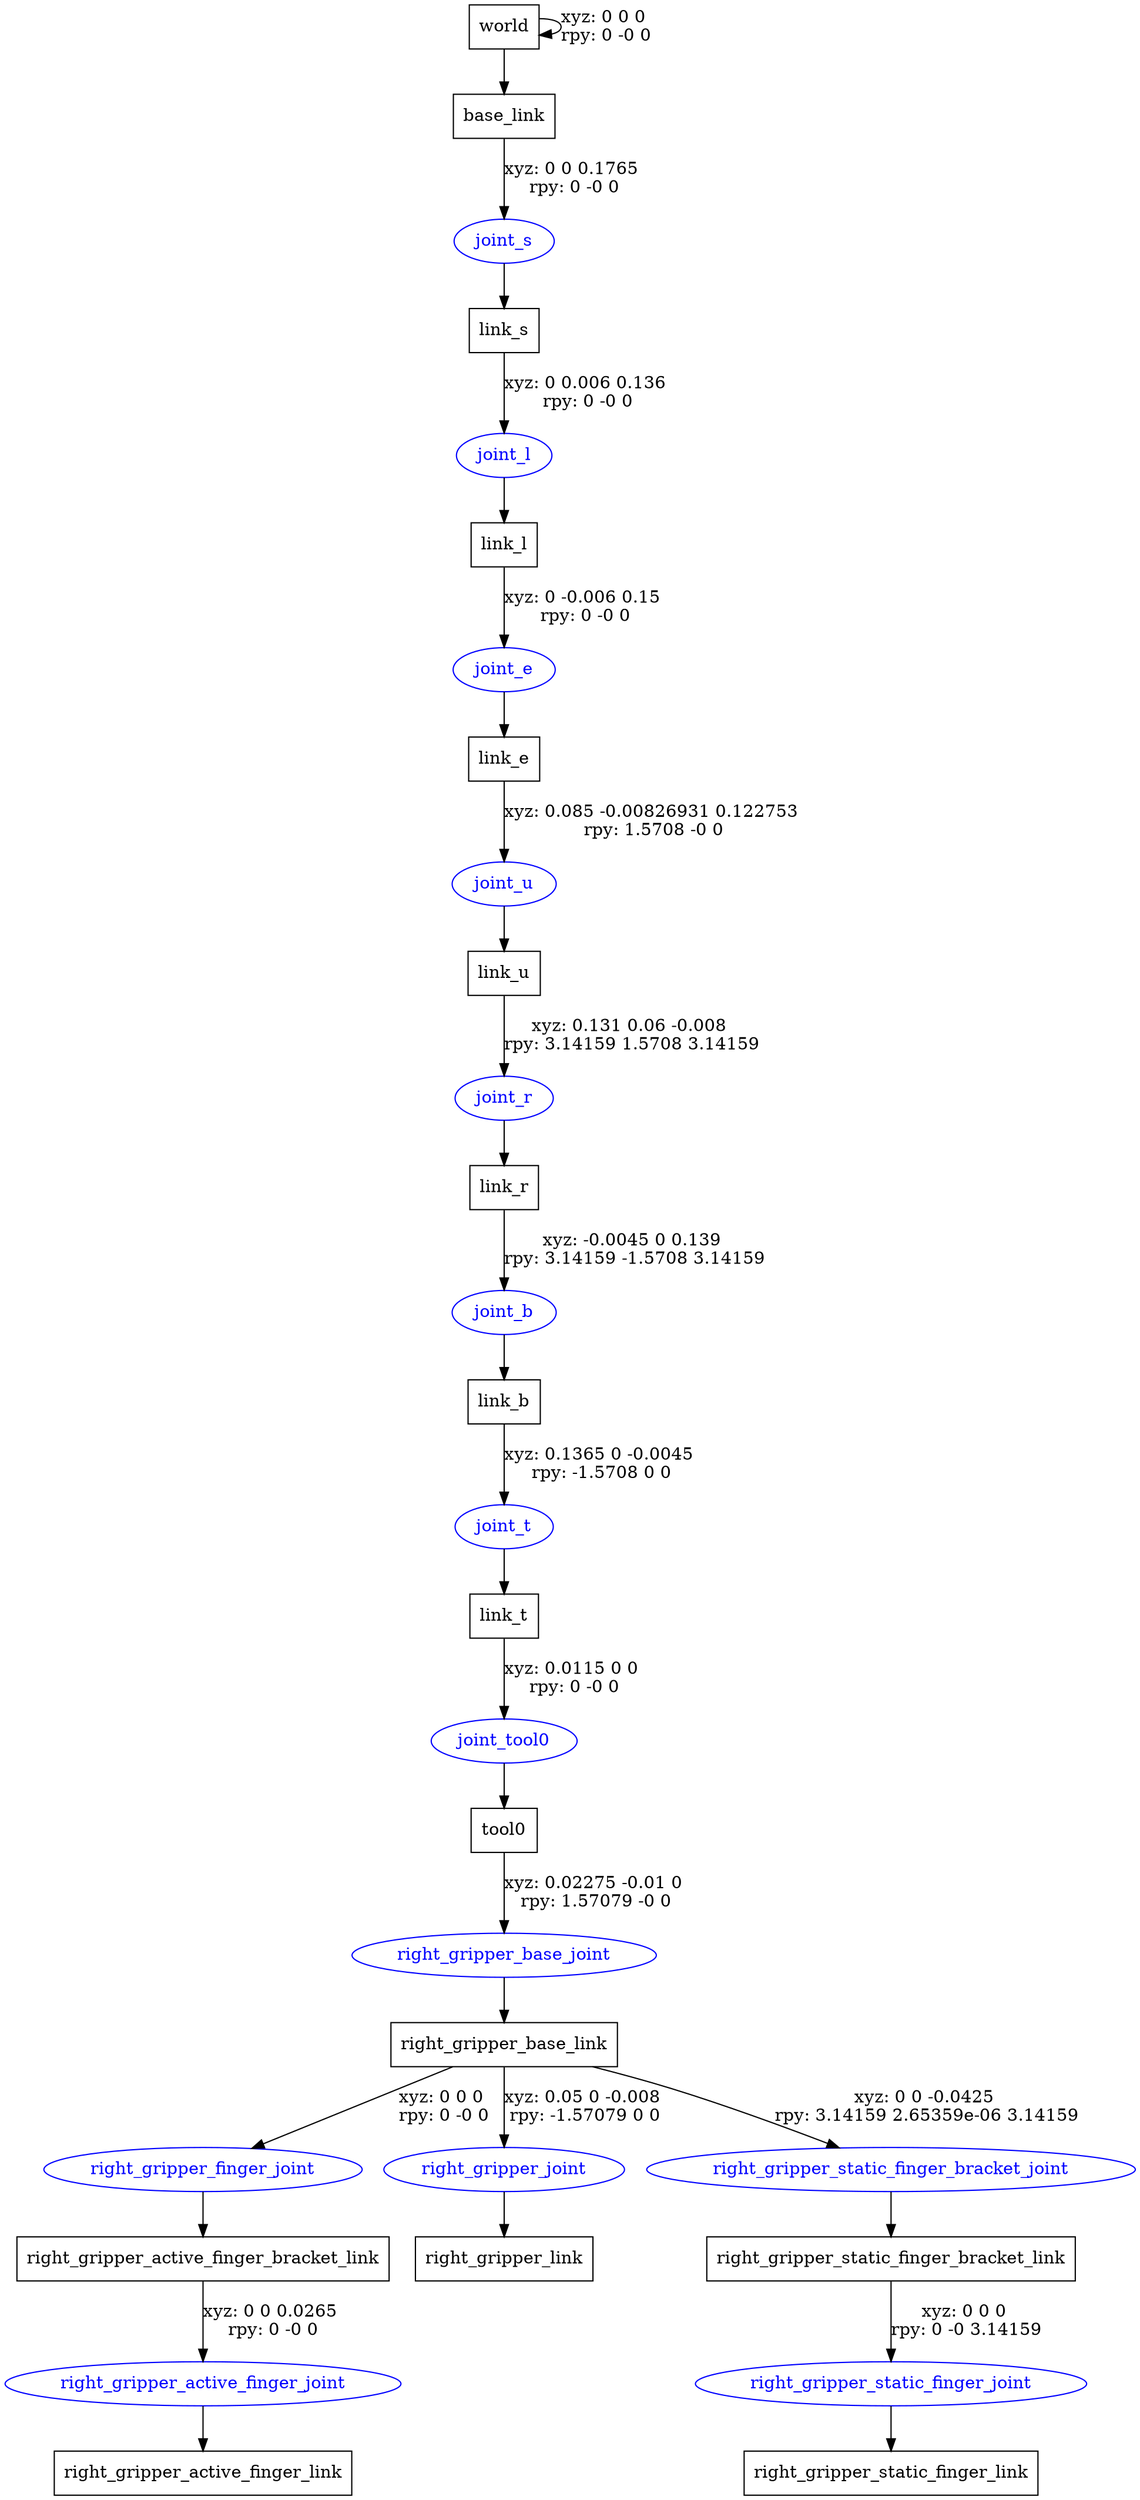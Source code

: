 digraph G {
node [shape=box];
"world" [label="world"];
"base_link" [label="base_link"];
"link_s" [label="link_s"];
"link_l" [label="link_l"];
"link_e" [label="link_e"];
"link_u" [label="link_u"];
"link_r" [label="link_r"];
"link_b" [label="link_b"];
"link_t" [label="link_t"];
"tool0" [label="tool0"];
"right_gripper_base_link" [label="right_gripper_base_link"];
"right_gripper_active_finger_bracket_link" [label="right_gripper_active_finger_bracket_link"];
"right_gripper_active_finger_link" [label="right_gripper_active_finger_link"];
"right_gripper_link" [label="right_gripper_link"];
"right_gripper_static_finger_bracket_link" [label="right_gripper_static_finger_bracket_link"];
"right_gripper_static_finger_link" [label="right_gripper_static_finger_link"];
node [shape=ellipse, color=blue, fontcolor=blue];
"world" -> "world" [label="xyz: 0 0 0 \nrpy: 0 -0 0"]
"world" -> "base_link"
"base_link" -> "joint_s" [label="xyz: 0 0 0.1765 \nrpy: 0 -0 0"]
"joint_s" -> "link_s"
"link_s" -> "joint_l" [label="xyz: 0 0.006 0.136 \nrpy: 0 -0 0"]
"joint_l" -> "link_l"
"link_l" -> "joint_e" [label="xyz: 0 -0.006 0.15 \nrpy: 0 -0 0"]
"joint_e" -> "link_e"
"link_e" -> "joint_u" [label="xyz: 0.085 -0.00826931 0.122753 \nrpy: 1.5708 -0 0"]
"joint_u" -> "link_u"
"link_u" -> "joint_r" [label="xyz: 0.131 0.06 -0.008 \nrpy: 3.14159 1.5708 3.14159"]
"joint_r" -> "link_r"
"link_r" -> "joint_b" [label="xyz: -0.0045 0 0.139 \nrpy: 3.14159 -1.5708 3.14159"]
"joint_b" -> "link_b"
"link_b" -> "joint_t" [label="xyz: 0.1365 0 -0.0045 \nrpy: -1.5708 0 0"]
"joint_t" -> "link_t"
"link_t" -> "joint_tool0" [label="xyz: 0.0115 0 0 \nrpy: 0 -0 0"]
"joint_tool0" -> "tool0"
"tool0" -> "right_gripper_base_joint" [label="xyz: 0.02275 -0.01 0 \nrpy: 1.57079 -0 0"]
"right_gripper_base_joint" -> "right_gripper_base_link"
"right_gripper_base_link" -> "right_gripper_finger_joint" [label="xyz: 0 0 0 \nrpy: 0 -0 0"]
"right_gripper_finger_joint" -> "right_gripper_active_finger_bracket_link"
"right_gripper_active_finger_bracket_link" -> "right_gripper_active_finger_joint" [label="xyz: 0 0 0.0265 \nrpy: 0 -0 0"]
"right_gripper_active_finger_joint" -> "right_gripper_active_finger_link"
"right_gripper_base_link" -> "right_gripper_joint" [label="xyz: 0.05 0 -0.008 \nrpy: -1.57079 0 0"]
"right_gripper_joint" -> "right_gripper_link"
"right_gripper_base_link" -> "right_gripper_static_finger_bracket_joint" [label="xyz: 0 0 -0.0425 \nrpy: 3.14159 2.65359e-06 3.14159"]
"right_gripper_static_finger_bracket_joint" -> "right_gripper_static_finger_bracket_link"
"right_gripper_static_finger_bracket_link" -> "right_gripper_static_finger_joint" [label="xyz: 0 0 0 \nrpy: 0 -0 3.14159"]
"right_gripper_static_finger_joint" -> "right_gripper_static_finger_link"
}
